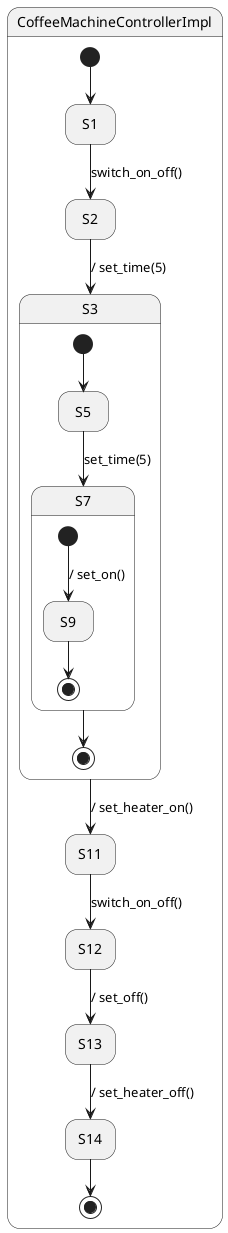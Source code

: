 @startuml
hide empty description
state CoffeeMachineControllerImpl {
[*] --> S1
S1 --> S2: switch_on_off()
S2 --> S3: / set_time(5)
state S3 {
[*] --> S5
S5 --> S7: set_time(5)
state S7 {
[*] --> S9: / set_on()
S9 --> [*]
}
S7 --> [*]
}
S3 --> S11: / set_heater_on()
S11 --> S12: switch_on_off()
S12 --> S13: / set_off()
S13 --> S14: / set_heater_off()
S14 --> [*]
}
@enduml
